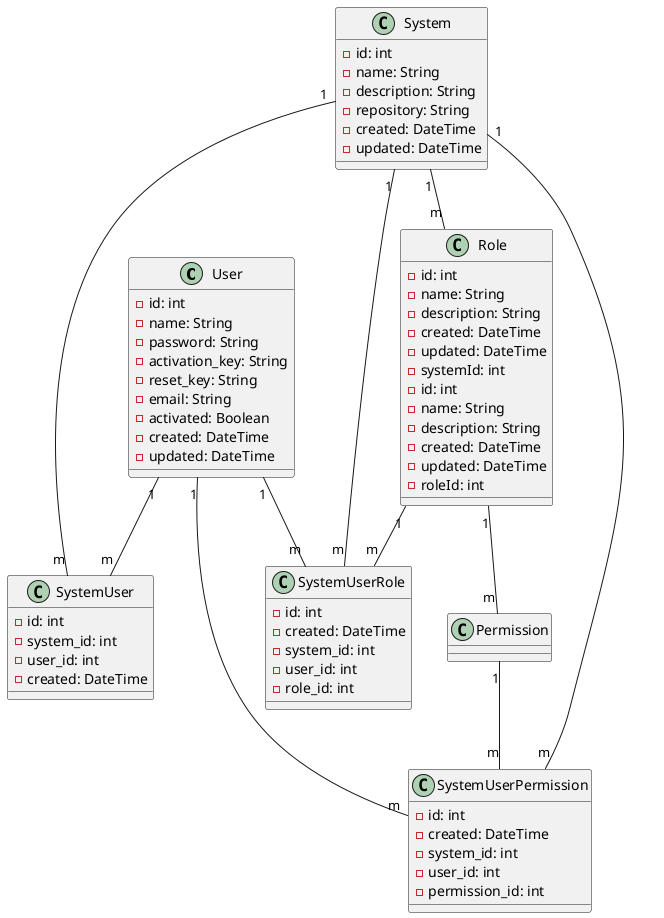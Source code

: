 @startuml

class User {
  - id: int
  - name: String
  - password: String
  - activation_key: String
  - reset_key: String
  - email: String
  - activated: Boolean
  - created: DateTime
  - updated: DateTime
}

class System {
  - id: int
  - name: String
  - description: String
  - repository: String
  - created: DateTime
  - updated: DateTime
}

class Role {
  - id: int
  - name: String
  - description: String
  - created: DateTime
  - updated: DateTime
  - systemId: int
}

class Role {
  - id: int
  - name: String
  - description: String
  - created: DateTime
  - updated: DateTime
  - roleId: int
}

class SystemUser {
  - id: int
  - system_id: int
  - user_id: int
  - created: DateTime
}

class SystemUserPermission {
  - id: int
  - created: DateTime
  - system_id: int
  - user_id: int
  - permission_id: int
}

class SystemUserRole {
  - id: int
  - created: DateTime
  - system_id: int
  - user_id: int
  - role_id: int
}

System "1" -- "m" Role
Role "1" -- "m" Permission
User "1" -- "m" SystemUser
System "1" -- "m" SystemUser
User "1" -- "m" SystemUserPermission
System "1" -- "m" SystemUserPermission
Permission "1" -- "m" SystemUserPermission
User "1" -- "m" SystemUserRole
System "1" -- "m" SystemUserRole
Role "1" -- "m" SystemUserRole

@enduml
